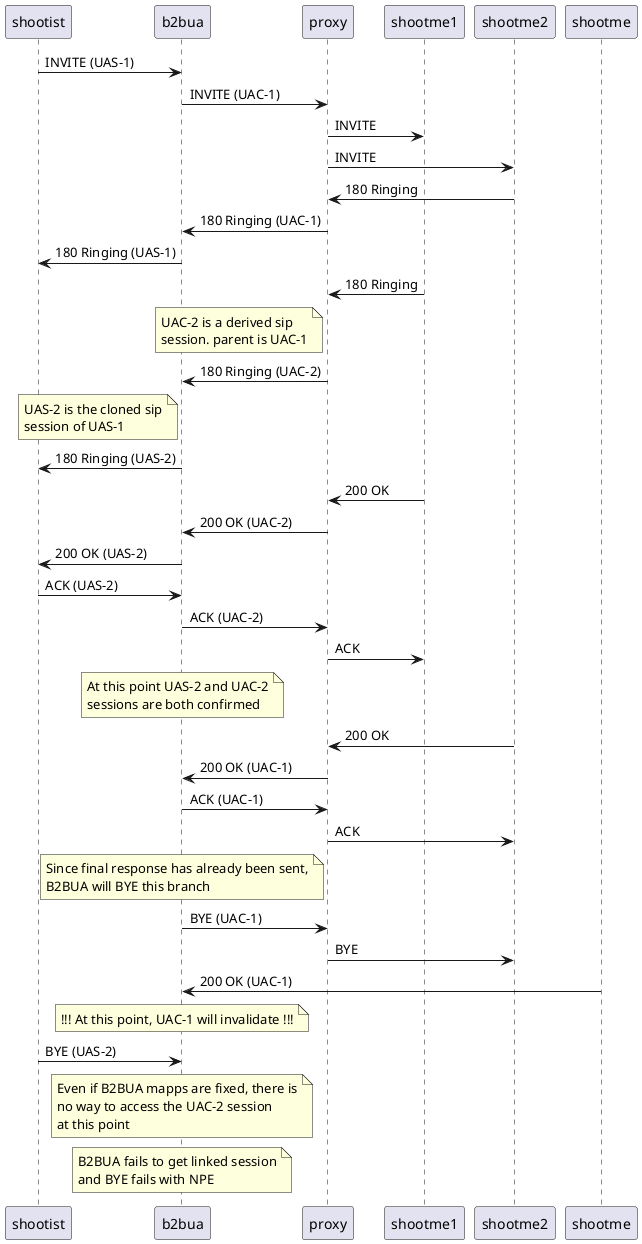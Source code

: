 @startuml
shootist -> b2bua: INVITE (UAS-1)
b2bua -> proxy: INVITE (UAC-1)
proxy -> shootme1: INVITE
proxy -> shootme2: INVITE

shootme2 -> proxy: 180 Ringing
proxy -> b2bua: 180 Ringing (UAC-1)
b2bua -> shootist: 180 Ringing (UAS-1)

shootme1 -> proxy: 180 Ringing
note left of proxy
UAC-2 is a derived sip
session. parent is UAC-1
end note
proxy -> b2bua: 180 Ringing (UAC-2)
note left of b2bua
UAS-2 is the cloned sip
session of UAS-1
end note
b2bua -> shootist: 180 Ringing (UAS-2)

shootme1 -> proxy: 200 OK
proxy -> b2bua: 200 OK (UAC-2)
b2bua -> shootist: 200 OK (UAS-2)
shootist -> b2bua: ACK (UAS-2)
b2bua -> proxy: ACK (UAC-2)
proxy -> shootme1: ACK

note over b2bua: At this point UAS-2 and UAC-2\nsessions are both confirmed


shootme2 -> proxy: 200 OK
proxy -> b2bua: 200 OK (UAC-1)
b2bua -> proxy: ACK (UAC-1)
proxy -> shootme2: ACK

note over b2bua: Since final response has already been sent,\nB2BUA will BYE this branch

b2bua -> proxy: BYE (UAC-1)
proxy -> shootme2: BYE
shootme -> b2bua: 200 OK (UAC-1)

note over b2bua: !!! At this point, UAC-1 will invalidate !!!

shootist -> b2bua: BYE (UAS-2)

note over b2bua: Even if B2BUA mapps are fixed, there is\nno way to access the UAC-2 session\nat this point

note over b2bua: B2BUA fails to get linked session\nand BYE fails with NPE
@enduml
